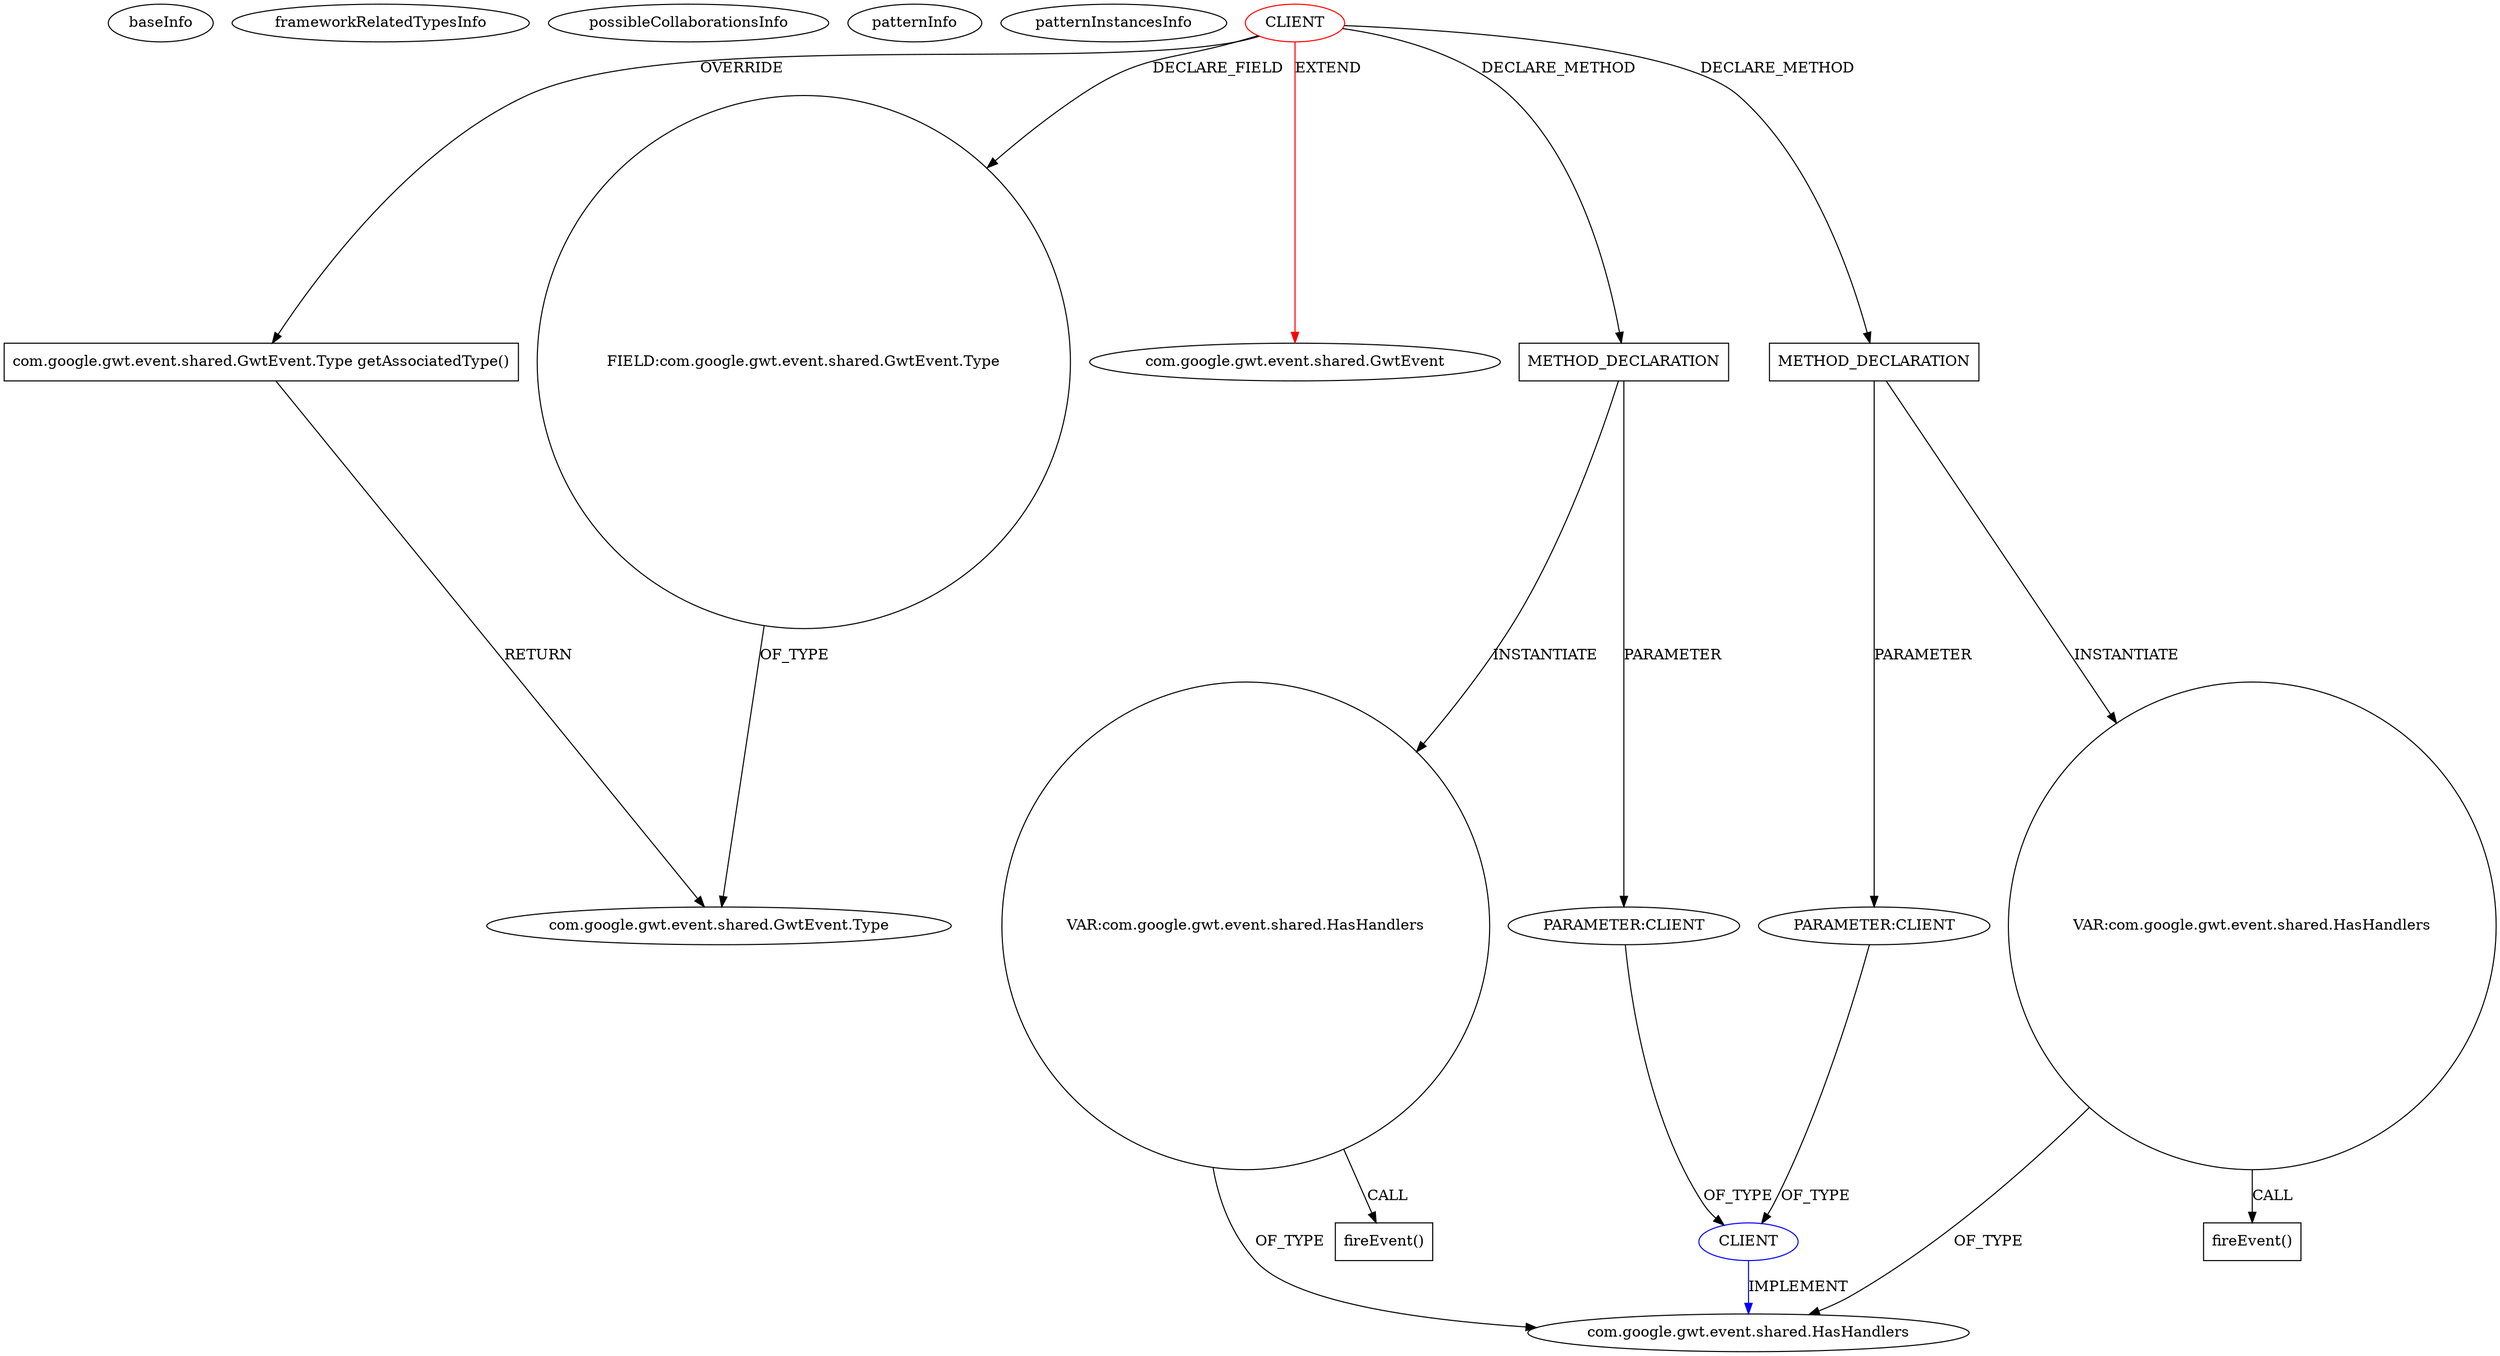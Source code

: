 digraph {
baseInfo[graphId=206,category="pattern",isAnonymous=false,possibleRelation=true]
frameworkRelatedTypesInfo[0="com.google.gwt.event.shared.GwtEvent"]
possibleCollaborationsInfo[0="206~PARAMETER_TYPE_DECLARATION-CLIENT_METHOD_DECLARATION-PARAMETER_TYPE_DECLARATION-CLIENT_METHOD_DECLARATION-~com.google.gwt.event.shared.GwtEvent ~com.google.gwt.event.shared.HasHandlers ~false~false"]
patternInfo[frequency=5.0,patternRootClient=0]
patternInstancesInfo[0="dapicard-gwt-surface~/dapicard-gwt-surface/gwt-surface-master/gwt-surface/src/main/java/com/axeiya/gwt/surface/client/event/selectionchange/SelectionChangeEvent.java~SelectionChangeEvent~1243",1="dapicard-gwt-surface~/dapicard-gwt-surface/gwt-surface-master/gwt-surface/src/main/java/com/axeiya/gwt/surface/client/event/hotkeypressed/HotKeyPressedEvent.java~HotKeyPressedEvent~1235",2="dapicard-gwt-surface~/dapicard-gwt-surface/gwt-surface-master/gwt-surface/src/main/java/com/axeiya/gwt/surface/client/event/selectedsurfacechange/SelectedSurfaceChangeEvent.java~SelectedSurfaceChangeEvent~1240",3="dapicard-gwt-surface~/dapicard-gwt-surface/gwt-surface-master/gwt-surface/src/main/java/com/axeiya/gwt/surface/client/event/enterkeypressed/EnterKeyPressedEvent.java~EnterKeyPressedEvent~1232",4="dapicard-gwt-surface~/dapicard-gwt-surface/gwt-surface-master/gwt-surface/src/main/java/com/axeiya/gwt/surface/client/event/domchange/DomChangeEvent.java~DomChangeEvent~1229"]
8[label="com.google.gwt.event.shared.GwtEvent.Type getAssociatedType()",vertexType="OVERRIDING_METHOD_DECLARATION",isFrameworkType=false,shape=box]
0[label="CLIENT",vertexType="ROOT_CLIENT_CLASS_DECLARATION",isFrameworkType=false,color=red]
2[label="FIELD:com.google.gwt.event.shared.GwtEvent.Type",vertexType="FIELD_DECLARATION",isFrameworkType=false,shape=circle]
1[label="com.google.gwt.event.shared.GwtEvent",vertexType="FRAMEWORK_CLASS_TYPE",isFrameworkType=false]
24[label="METHOD_DECLARATION",vertexType="CLIENT_METHOD_DECLARATION",isFrameworkType=false,shape=box]
28[label="VAR:com.google.gwt.event.shared.HasHandlers",vertexType="VARIABLE_EXPRESION",isFrameworkType=false,shape=circle]
25[label="PARAMETER:CLIENT",vertexType="PARAMETER_DECLARATION",isFrameworkType=false]
31[label="METHOD_DECLARATION",vertexType="CLIENT_METHOD_DECLARATION",isFrameworkType=false,shape=box]
34[label="VAR:com.google.gwt.event.shared.HasHandlers",vertexType="VARIABLE_EXPRESION",isFrameworkType=false,shape=circle]
32[label="PARAMETER:CLIENT",vertexType="PARAMETER_DECLARATION",isFrameworkType=false]
27[label="com.google.gwt.event.shared.HasHandlers",vertexType="FRAMEWORK_INTERFACE_TYPE",isFrameworkType=false]
29[label="fireEvent()",vertexType="INSIDE_CALL",isFrameworkType=false,shape=box]
35[label="fireEvent()",vertexType="INSIDE_CALL",isFrameworkType=false,shape=box]
3[label="com.google.gwt.event.shared.GwtEvent.Type",vertexType="FRAMEWORK_CLASS_TYPE",isFrameworkType=false]
26[label="CLIENT",vertexType="REFERENCE_CLIENT_CLASS_DECLARATION",isFrameworkType=false,color=blue]
24->25[label="PARAMETER"]
0->8[label="OVERRIDE"]
0->24[label="DECLARE_METHOD"]
31->34[label="INSTANTIATE"]
31->32[label="PARAMETER"]
25->26[label="OF_TYPE"]
34->27[label="OF_TYPE"]
32->26[label="OF_TYPE"]
28->29[label="CALL"]
28->27[label="OF_TYPE"]
2->3[label="OF_TYPE"]
26->27[label="IMPLEMENT",color=blue]
0->2[label="DECLARE_FIELD"]
0->31[label="DECLARE_METHOD"]
24->28[label="INSTANTIATE"]
0->1[label="EXTEND",color=red]
34->35[label="CALL"]
8->3[label="RETURN"]
}
